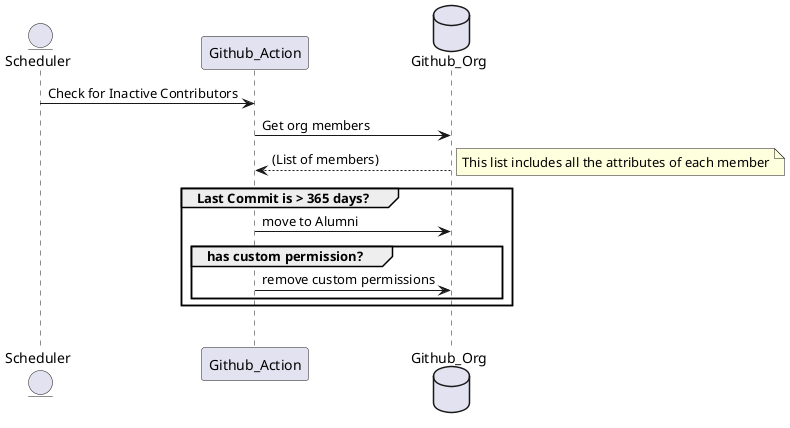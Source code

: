 @startuml
entity Scheduler as s
participant Github_Action as action
database Github_Org as gh

s -> action: Check for Inactive Contributors
action -> gh: Get org members
action <--  gh:(List of members)

note right 
This list includes all the attributes of each member
end note

group Last Commit is > 365 days?
    action -> gh: move to Alumni
    group has custom permission?
    action -> gh: remove custom permissions
    end
    end

group
@enduml